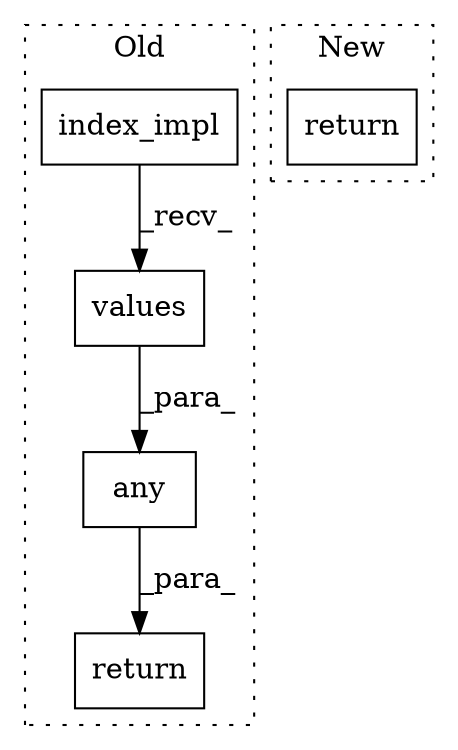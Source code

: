 digraph G {
subgraph cluster0 {
1 [label="index_impl" a="32" s="6849" l="12" shape="box"];
3 [label="values" a="32" s="6862" l="8" shape="box"];
4 [label="any" a="32" s="6840,6870" l="4,1" shape="box"];
5 [label="return" a="41" s="6807" l="7" shape="box"];
label = "Old";
style="dotted";
}
subgraph cluster1 {
2 [label="return" a="41" s="4814" l="7" shape="box"];
label = "New";
style="dotted";
}
1 -> 3 [label="_recv_"];
3 -> 4 [label="_para_"];
4 -> 5 [label="_para_"];
}
